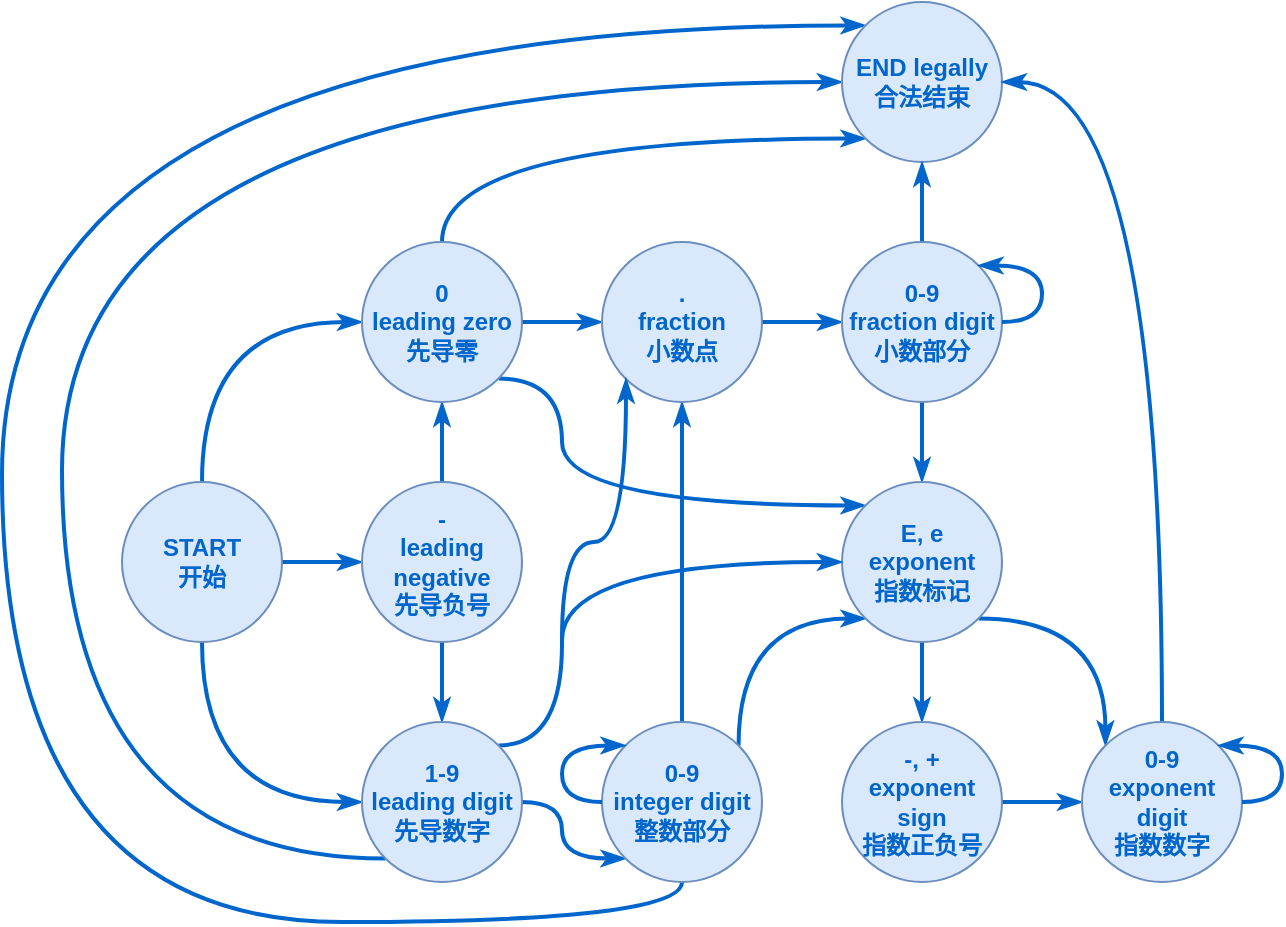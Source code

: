 <mxfile version="14.6.13" type="device"><diagram id="yPxyJZ8AM_hMuL3Unpa9" name="gitflow"><mxGraphModel dx="395" dy="256" grid="1" gridSize="10" guides="1" tooltips="1" connect="1" arrows="1" fold="1" page="1" pageScale="1" pageWidth="850" pageHeight="1100" math="0" shadow="0"><root><mxCell id="0"/><mxCell id="1" parent="0"/><mxCell id="TI70tqqZ0kLkt81kha5u-182" style="edgeStyle=orthogonalEdgeStyle;orthogonalLoop=1;jettySize=auto;html=1;exitX=0.5;exitY=0;exitDx=0;exitDy=0;entryX=0;entryY=0.5;entryDx=0;entryDy=0;curved=1;strokeWidth=2;endArrow=classicThin;endFill=1;strokeColor=#0066CC;" edge="1" parent="1" source="TI70tqqZ0kLkt81kha5u-177" target="TI70tqqZ0kLkt81kha5u-181"><mxGeometry relative="1" as="geometry"/></mxCell><mxCell id="TI70tqqZ0kLkt81kha5u-185" style="edgeStyle=orthogonalEdgeStyle;curved=1;orthogonalLoop=1;jettySize=auto;html=1;exitX=0.5;exitY=1;exitDx=0;exitDy=0;entryX=0;entryY=0.5;entryDx=0;entryDy=0;endArrow=classicThin;endFill=1;strokeColor=#0066CC;strokeWidth=2;" edge="1" parent="1" source="TI70tqqZ0kLkt81kha5u-177" target="TI70tqqZ0kLkt81kha5u-184"><mxGeometry relative="1" as="geometry"/></mxCell><mxCell id="TI70tqqZ0kLkt81kha5u-189" style="edgeStyle=orthogonalEdgeStyle;curved=1;orthogonalLoop=1;jettySize=auto;html=1;exitX=1;exitY=0.5;exitDx=0;exitDy=0;entryX=0;entryY=0.5;entryDx=0;entryDy=0;endArrow=classicThin;endFill=1;strokeColor=#0066CC;strokeWidth=2;" edge="1" parent="1" source="TI70tqqZ0kLkt81kha5u-177" target="TI70tqqZ0kLkt81kha5u-180"><mxGeometry relative="1" as="geometry"/></mxCell><mxCell id="TI70tqqZ0kLkt81kha5u-177" value="START&lt;br&gt;开始" style="ellipse;whiteSpace=wrap;html=1;aspect=fixed;fillColor=#dae8fc;strokeColor=#6c8ebf;fontStyle=1;labelPosition=center;verticalLabelPosition=middle;align=center;verticalAlign=middle;fontColor=#0066CC;" vertex="1" parent="1"><mxGeometry x="120" y="400" width="80" height="80" as="geometry"/></mxCell><mxCell id="TI70tqqZ0kLkt81kha5u-187" style="edgeStyle=orthogonalEdgeStyle;curved=1;orthogonalLoop=1;jettySize=auto;html=1;exitX=0.5;exitY=1;exitDx=0;exitDy=0;entryX=0.5;entryY=0;entryDx=0;entryDy=0;endArrow=classicThin;endFill=1;strokeColor=#0066CC;strokeWidth=2;" edge="1" parent="1" source="TI70tqqZ0kLkt81kha5u-180" target="TI70tqqZ0kLkt81kha5u-184"><mxGeometry relative="1" as="geometry"/></mxCell><mxCell id="TI70tqqZ0kLkt81kha5u-188" style="edgeStyle=orthogonalEdgeStyle;curved=1;orthogonalLoop=1;jettySize=auto;html=1;exitX=0.5;exitY=0;exitDx=0;exitDy=0;entryX=0.5;entryY=1;entryDx=0;entryDy=0;endArrow=classicThin;endFill=1;strokeColor=#0066CC;strokeWidth=2;" edge="1" parent="1" source="TI70tqqZ0kLkt81kha5u-180" target="TI70tqqZ0kLkt81kha5u-181"><mxGeometry relative="1" as="geometry"/></mxCell><mxCell id="TI70tqqZ0kLkt81kha5u-180" value="-&lt;br&gt;leading negative&lt;br&gt;先导负号" style="ellipse;whiteSpace=wrap;html=1;aspect=fixed;fillColor=#dae8fc;strokeColor=#6c8ebf;fontStyle=1;labelPosition=center;verticalLabelPosition=middle;align=center;verticalAlign=middle;fontColor=#0066CC;" vertex="1" parent="1"><mxGeometry x="240" y="400" width="80" height="80" as="geometry"/></mxCell><mxCell id="TI70tqqZ0kLkt81kha5u-194" style="edgeStyle=orthogonalEdgeStyle;curved=1;orthogonalLoop=1;jettySize=auto;html=1;exitX=1;exitY=0.5;exitDx=0;exitDy=0;entryX=0;entryY=0.5;entryDx=0;entryDy=0;endArrow=classicThin;endFill=1;strokeColor=#0066CC;strokeWidth=2;" edge="1" parent="1" source="TI70tqqZ0kLkt81kha5u-181" target="TI70tqqZ0kLkt81kha5u-193"><mxGeometry relative="1" as="geometry"/></mxCell><mxCell id="TI70tqqZ0kLkt81kha5u-196" style="edgeStyle=orthogonalEdgeStyle;curved=1;orthogonalLoop=1;jettySize=auto;html=1;exitX=0.5;exitY=0;exitDx=0;exitDy=0;entryX=0;entryY=1;entryDx=0;entryDy=0;endArrow=classicThin;endFill=1;strokeColor=#0066CC;strokeWidth=2;" edge="1" parent="1" source="TI70tqqZ0kLkt81kha5u-181" target="TI70tqqZ0kLkt81kha5u-195"><mxGeometry relative="1" as="geometry"><Array as="points"><mxPoint x="280" y="228"/></Array></mxGeometry></mxCell><mxCell id="TI70tqqZ0kLkt81kha5u-208" style="edgeStyle=orthogonalEdgeStyle;curved=1;orthogonalLoop=1;jettySize=auto;html=1;exitX=1;exitY=1;exitDx=0;exitDy=0;entryX=0;entryY=0;entryDx=0;entryDy=0;endArrow=classicThin;endFill=1;strokeColor=#0066CC;strokeWidth=2;" edge="1" parent="1" source="TI70tqqZ0kLkt81kha5u-181" target="TI70tqqZ0kLkt81kha5u-205"><mxGeometry relative="1" as="geometry"><Array as="points"><mxPoint x="340" y="348"/><mxPoint x="340" y="412"/></Array></mxGeometry></mxCell><mxCell id="TI70tqqZ0kLkt81kha5u-181" value="0&lt;br&gt;leading zero&lt;br&gt;先导零" style="ellipse;whiteSpace=wrap;html=1;aspect=fixed;fillColor=#dae8fc;strokeColor=#6c8ebf;fontStyle=1;labelPosition=center;verticalLabelPosition=middle;align=center;verticalAlign=middle;fontColor=#0066CC;" vertex="1" parent="1"><mxGeometry x="240" y="280" width="80" height="80" as="geometry"/></mxCell><mxCell id="TI70tqqZ0kLkt81kha5u-191" style="edgeStyle=orthogonalEdgeStyle;curved=1;orthogonalLoop=1;jettySize=auto;html=1;exitX=1;exitY=0.5;exitDx=0;exitDy=0;entryX=0;entryY=1;entryDx=0;entryDy=0;endArrow=classicThin;endFill=1;strokeColor=#0066CC;strokeWidth=2;" edge="1" parent="1" source="TI70tqqZ0kLkt81kha5u-184" target="TI70tqqZ0kLkt81kha5u-190"><mxGeometry relative="1" as="geometry"/></mxCell><mxCell id="TI70tqqZ0kLkt81kha5u-225" style="edgeStyle=orthogonalEdgeStyle;curved=1;orthogonalLoop=1;jettySize=auto;html=1;exitX=0;exitY=1;exitDx=0;exitDy=0;entryX=0;entryY=0.5;entryDx=0;entryDy=0;endArrow=classicThin;endFill=1;strokeColor=#0066CC;strokeWidth=2;" edge="1" parent="1" source="TI70tqqZ0kLkt81kha5u-184" target="TI70tqqZ0kLkt81kha5u-195"><mxGeometry relative="1" as="geometry"><Array as="points"><mxPoint x="90" y="588"/><mxPoint x="90" y="200"/></Array></mxGeometry></mxCell><mxCell id="TI70tqqZ0kLkt81kha5u-227" style="edgeStyle=orthogonalEdgeStyle;curved=1;orthogonalLoop=1;jettySize=auto;html=1;exitX=1;exitY=0;exitDx=0;exitDy=0;endArrow=none;endFill=0;strokeColor=#0066CC;strokeWidth=2;entryX=0.5;entryY=1;entryDx=0;entryDy=0;" edge="1" parent="1" source="TI70tqqZ0kLkt81kha5u-184" target="TI70tqqZ0kLkt81kha5u-232"><mxGeometry relative="1" as="geometry"><mxPoint x="330" y="490" as="targetPoint"/><Array as="points"><mxPoint x="340" y="532"/></Array></mxGeometry></mxCell><mxCell id="TI70tqqZ0kLkt81kha5u-184" value="1-9&lt;br&gt;leading digit&lt;br&gt;先导数字" style="ellipse;whiteSpace=wrap;html=1;aspect=fixed;fillColor=#dae8fc;strokeColor=#6c8ebf;fontStyle=1;labelPosition=center;verticalLabelPosition=middle;align=center;verticalAlign=middle;fontColor=#0066CC;" vertex="1" parent="1"><mxGeometry x="240" y="520" width="80" height="80" as="geometry"/></mxCell><mxCell id="TI70tqqZ0kLkt81kha5u-207" style="edgeStyle=orthogonalEdgeStyle;curved=1;orthogonalLoop=1;jettySize=auto;html=1;exitX=1;exitY=0;exitDx=0;exitDy=0;entryX=0;entryY=1;entryDx=0;entryDy=0;endArrow=classicThin;endFill=1;strokeColor=#0066CC;strokeWidth=2;" edge="1" parent="1" source="TI70tqqZ0kLkt81kha5u-190" target="TI70tqqZ0kLkt81kha5u-205"><mxGeometry relative="1" as="geometry"><Array as="points"><mxPoint x="428" y="468"/></Array></mxGeometry></mxCell><mxCell id="TI70tqqZ0kLkt81kha5u-226" style="edgeStyle=orthogonalEdgeStyle;curved=1;orthogonalLoop=1;jettySize=auto;html=1;exitX=0.5;exitY=1;exitDx=0;exitDy=0;entryX=0;entryY=0;entryDx=0;entryDy=0;endArrow=classicThin;endFill=1;strokeColor=#0066CC;strokeWidth=2;" edge="1" parent="1" source="TI70tqqZ0kLkt81kha5u-190" target="TI70tqqZ0kLkt81kha5u-195"><mxGeometry relative="1" as="geometry"><Array as="points"><mxPoint x="400" y="620"/><mxPoint x="60" y="620"/><mxPoint x="60" y="172"/></Array></mxGeometry></mxCell><mxCell id="TI70tqqZ0kLkt81kha5u-233" style="edgeStyle=orthogonalEdgeStyle;curved=1;orthogonalLoop=1;jettySize=auto;html=1;exitX=0.5;exitY=0;exitDx=0;exitDy=0;entryX=0.5;entryY=1;entryDx=0;entryDy=0;endArrow=classicThin;endFill=1;strokeColor=#0066CC;strokeWidth=2;" edge="1" parent="1" source="TI70tqqZ0kLkt81kha5u-190" target="TI70tqqZ0kLkt81kha5u-193"><mxGeometry relative="1" as="geometry"/></mxCell><mxCell id="TI70tqqZ0kLkt81kha5u-190" value="0-9&lt;br&gt;integer digit&lt;br&gt;整数部分" style="ellipse;whiteSpace=wrap;html=1;aspect=fixed;fillColor=#dae8fc;strokeColor=#6c8ebf;fontStyle=1;labelPosition=center;verticalLabelPosition=middle;align=center;verticalAlign=middle;fontColor=#0066CC;" vertex="1" parent="1"><mxGeometry x="360" y="520" width="80" height="80" as="geometry"/></mxCell><mxCell id="TI70tqqZ0kLkt81kha5u-198" style="edgeStyle=orthogonalEdgeStyle;curved=1;orthogonalLoop=1;jettySize=auto;html=1;exitX=1;exitY=0.5;exitDx=0;exitDy=0;endArrow=classicThin;endFill=1;strokeColor=#0066CC;strokeWidth=2;entryX=0;entryY=0.5;entryDx=0;entryDy=0;" edge="1" parent="1" source="TI70tqqZ0kLkt81kha5u-193" target="TI70tqqZ0kLkt81kha5u-197"><mxGeometry relative="1" as="geometry"><mxPoint x="620" y="320" as="targetPoint"/></mxGeometry></mxCell><mxCell id="TI70tqqZ0kLkt81kha5u-193" value=".&lt;br&gt;fraction&lt;br&gt;小数点" style="ellipse;whiteSpace=wrap;html=1;aspect=fixed;fillColor=#dae8fc;strokeColor=#6c8ebf;fontStyle=1;labelPosition=center;verticalLabelPosition=middle;align=center;verticalAlign=middle;fontColor=#0066CC;" vertex="1" parent="1"><mxGeometry x="360" y="280" width="80" height="80" as="geometry"/></mxCell><mxCell id="TI70tqqZ0kLkt81kha5u-195" value="END legally&lt;br&gt;合法结束" style="ellipse;whiteSpace=wrap;html=1;aspect=fixed;fillColor=#dae8fc;strokeColor=#6c8ebf;fontStyle=1;labelPosition=center;verticalLabelPosition=middle;align=center;verticalAlign=middle;fontColor=#0066CC;" vertex="1" parent="1"><mxGeometry x="480" y="160" width="80" height="80" as="geometry"/></mxCell><mxCell id="TI70tqqZ0kLkt81kha5u-204" style="edgeStyle=orthogonalEdgeStyle;curved=1;orthogonalLoop=1;jettySize=auto;html=1;exitX=0.5;exitY=0;exitDx=0;exitDy=0;entryX=0.5;entryY=1;entryDx=0;entryDy=0;endArrow=classicThin;endFill=1;strokeColor=#0066CC;strokeWidth=2;" edge="1" parent="1" source="TI70tqqZ0kLkt81kha5u-197" target="TI70tqqZ0kLkt81kha5u-195"><mxGeometry relative="1" as="geometry"><Array as="points"><mxPoint x="520" y="250"/><mxPoint x="520" y="250"/></Array></mxGeometry></mxCell><mxCell id="TI70tqqZ0kLkt81kha5u-213" style="edgeStyle=orthogonalEdgeStyle;curved=1;orthogonalLoop=1;jettySize=auto;html=1;exitX=0.5;exitY=1;exitDx=0;exitDy=0;entryX=0.5;entryY=0;entryDx=0;entryDy=0;endArrow=classicThin;endFill=1;strokeColor=#0066CC;strokeWidth=2;" edge="1" parent="1" source="TI70tqqZ0kLkt81kha5u-197" target="TI70tqqZ0kLkt81kha5u-205"><mxGeometry relative="1" as="geometry"><Array as="points"><mxPoint x="520" y="390"/><mxPoint x="520" y="390"/></Array></mxGeometry></mxCell><mxCell id="TI70tqqZ0kLkt81kha5u-197" value="0-9&lt;br&gt;fraction digit&lt;br&gt;小数部分" style="ellipse;whiteSpace=wrap;html=1;aspect=fixed;fillColor=#dae8fc;strokeColor=#6c8ebf;fontStyle=1;labelPosition=center;verticalLabelPosition=middle;align=center;verticalAlign=middle;fontColor=#0066CC;" vertex="1" parent="1"><mxGeometry x="480" y="280" width="80" height="80" as="geometry"/></mxCell><mxCell id="TI70tqqZ0kLkt81kha5u-210" style="edgeStyle=orthogonalEdgeStyle;curved=1;orthogonalLoop=1;jettySize=auto;html=1;exitX=0.5;exitY=1;exitDx=0;exitDy=0;entryX=0.5;entryY=0;entryDx=0;entryDy=0;endArrow=classicThin;endFill=1;strokeColor=#0066CC;strokeWidth=2;" edge="1" parent="1" source="TI70tqqZ0kLkt81kha5u-205" target="TI70tqqZ0kLkt81kha5u-209"><mxGeometry relative="1" as="geometry"/></mxCell><mxCell id="TI70tqqZ0kLkt81kha5u-219" style="edgeStyle=orthogonalEdgeStyle;curved=1;orthogonalLoop=1;jettySize=auto;html=1;exitX=1;exitY=1;exitDx=0;exitDy=0;entryX=0;entryY=0;entryDx=0;entryDy=0;endArrow=classicThin;endFill=1;strokeColor=#0066CC;strokeWidth=2;" edge="1" parent="1" source="TI70tqqZ0kLkt81kha5u-205" target="TI70tqqZ0kLkt81kha5u-214"><mxGeometry relative="1" as="geometry"/></mxCell><mxCell id="TI70tqqZ0kLkt81kha5u-205" value="E, e&lt;br&gt;exponent&lt;br&gt;指数标记" style="ellipse;whiteSpace=wrap;html=1;aspect=fixed;fillColor=#dae8fc;strokeColor=#6c8ebf;fontStyle=1;labelPosition=center;verticalLabelPosition=middle;align=center;verticalAlign=middle;fontColor=#0066CC;" vertex="1" parent="1"><mxGeometry x="480" y="400" width="80" height="80" as="geometry"/></mxCell><mxCell id="TI70tqqZ0kLkt81kha5u-206" style="edgeStyle=orthogonalEdgeStyle;curved=1;orthogonalLoop=1;jettySize=auto;html=1;exitX=0;exitY=0.5;exitDx=0;exitDy=0;entryX=0;entryY=0;entryDx=0;entryDy=0;endArrow=classicThin;endFill=1;strokeColor=#0066CC;strokeWidth=2;" edge="1" parent="1" source="TI70tqqZ0kLkt81kha5u-190" target="TI70tqqZ0kLkt81kha5u-190"><mxGeometry relative="1" as="geometry"><Array as="points"><mxPoint x="340" y="560"/><mxPoint x="340" y="532"/></Array></mxGeometry></mxCell><mxCell id="TI70tqqZ0kLkt81kha5u-215" style="edgeStyle=orthogonalEdgeStyle;curved=1;orthogonalLoop=1;jettySize=auto;html=1;exitX=1;exitY=0.5;exitDx=0;exitDy=0;entryX=0;entryY=0.5;entryDx=0;entryDy=0;endArrow=classicThin;endFill=1;strokeColor=#0066CC;strokeWidth=2;" edge="1" parent="1" source="TI70tqqZ0kLkt81kha5u-209" target="TI70tqqZ0kLkt81kha5u-214"><mxGeometry relative="1" as="geometry"/></mxCell><mxCell id="TI70tqqZ0kLkt81kha5u-209" value="-, +&lt;br&gt;exponent sign&lt;br&gt;指数正负号" style="ellipse;whiteSpace=wrap;html=1;aspect=fixed;fillColor=#dae8fc;strokeColor=#6c8ebf;fontStyle=1;labelPosition=center;verticalLabelPosition=middle;align=center;verticalAlign=middle;fontColor=#0066CC;" vertex="1" parent="1"><mxGeometry x="480" y="520" width="80" height="80" as="geometry"/></mxCell><mxCell id="TI70tqqZ0kLkt81kha5u-212" style="edgeStyle=orthogonalEdgeStyle;curved=1;orthogonalLoop=1;jettySize=auto;html=1;exitX=1;exitY=0.5;exitDx=0;exitDy=0;entryX=1;entryY=0;entryDx=0;entryDy=0;endArrow=classicThin;endFill=1;strokeColor=#0066CC;strokeWidth=2;" edge="1" parent="1" source="TI70tqqZ0kLkt81kha5u-197" target="TI70tqqZ0kLkt81kha5u-197"><mxGeometry relative="1" as="geometry"><Array as="points"><mxPoint x="580" y="320"/><mxPoint x="580" y="292"/></Array></mxGeometry></mxCell><mxCell id="TI70tqqZ0kLkt81kha5u-218" style="edgeStyle=orthogonalEdgeStyle;curved=1;orthogonalLoop=1;jettySize=auto;html=1;exitX=0.5;exitY=0;exitDx=0;exitDy=0;entryX=1;entryY=0.5;entryDx=0;entryDy=0;endArrow=classicThin;endFill=1;strokeColor=#0066CC;strokeWidth=2;" edge="1" parent="1" source="TI70tqqZ0kLkt81kha5u-214" target="TI70tqqZ0kLkt81kha5u-195"><mxGeometry relative="1" as="geometry"><Array as="points"><mxPoint x="640" y="200"/></Array></mxGeometry></mxCell><mxCell id="TI70tqqZ0kLkt81kha5u-214" value="0-9&lt;br&gt;exponent digit&lt;br&gt;指数数字" style="ellipse;whiteSpace=wrap;html=1;aspect=fixed;fillColor=#dae8fc;strokeColor=#6c8ebf;fontStyle=1;labelPosition=center;verticalLabelPosition=middle;align=center;verticalAlign=middle;fontColor=#0066CC;" vertex="1" parent="1"><mxGeometry x="600" y="520" width="80" height="80" as="geometry"/></mxCell><mxCell id="TI70tqqZ0kLkt81kha5u-217" style="edgeStyle=orthogonalEdgeStyle;curved=1;orthogonalLoop=1;jettySize=auto;html=1;exitX=1;exitY=0.5;exitDx=0;exitDy=0;entryX=1;entryY=0;entryDx=0;entryDy=0;endArrow=classicThin;endFill=1;strokeColor=#0066CC;strokeWidth=2;" edge="1" parent="1" source="TI70tqqZ0kLkt81kha5u-214" target="TI70tqqZ0kLkt81kha5u-214"><mxGeometry relative="1" as="geometry"><Array as="points"><mxPoint x="700" y="560"/><mxPoint x="700" y="532"/></Array></mxGeometry></mxCell><mxCell id="TI70tqqZ0kLkt81kha5u-230" style="edgeStyle=orthogonalEdgeStyle;orthogonalLoop=1;jettySize=auto;html=1;entryX=0;entryY=1;entryDx=0;entryDy=0;endArrow=classicThin;endFill=1;strokeColor=#0066CC;strokeWidth=2;curved=1;exitX=0.5;exitY=0;exitDx=0;exitDy=0;" edge="1" parent="1" source="TI70tqqZ0kLkt81kha5u-232" target="TI70tqqZ0kLkt81kha5u-193"><mxGeometry relative="1" as="geometry"><mxPoint x="380" y="430" as="sourcePoint"/><mxPoint x="470.72" y="348.28" as="targetPoint"/><Array as="points"><mxPoint x="340" y="430"/><mxPoint x="372" y="430"/><mxPoint x="372" y="348"/></Array></mxGeometry></mxCell><mxCell id="TI70tqqZ0kLkt81kha5u-231" style="edgeStyle=orthogonalEdgeStyle;curved=1;orthogonalLoop=1;jettySize=auto;html=1;endArrow=classicThin;endFill=1;strokeColor=#0066CC;strokeWidth=2;entryX=0;entryY=0.5;entryDx=0;entryDy=0;exitX=0.5;exitY=0;exitDx=0;exitDy=0;" edge="1" parent="1" source="TI70tqqZ0kLkt81kha5u-232" target="TI70tqqZ0kLkt81kha5u-205"><mxGeometry relative="1" as="geometry"><mxPoint x="420" y="440" as="sourcePoint"/><mxPoint x="380" y="450" as="targetPoint"/><Array as="points"><mxPoint x="340" y="440"/></Array></mxGeometry></mxCell><mxCell id="TI70tqqZ0kLkt81kha5u-232" value="" style="rounded=0;whiteSpace=wrap;html=1;fillColor=#0066CC;strokeColor=none;" vertex="1" parent="1"><mxGeometry x="339" y="479" width="2" height="2" as="geometry"/></mxCell></root></mxGraphModel></diagram></mxfile>